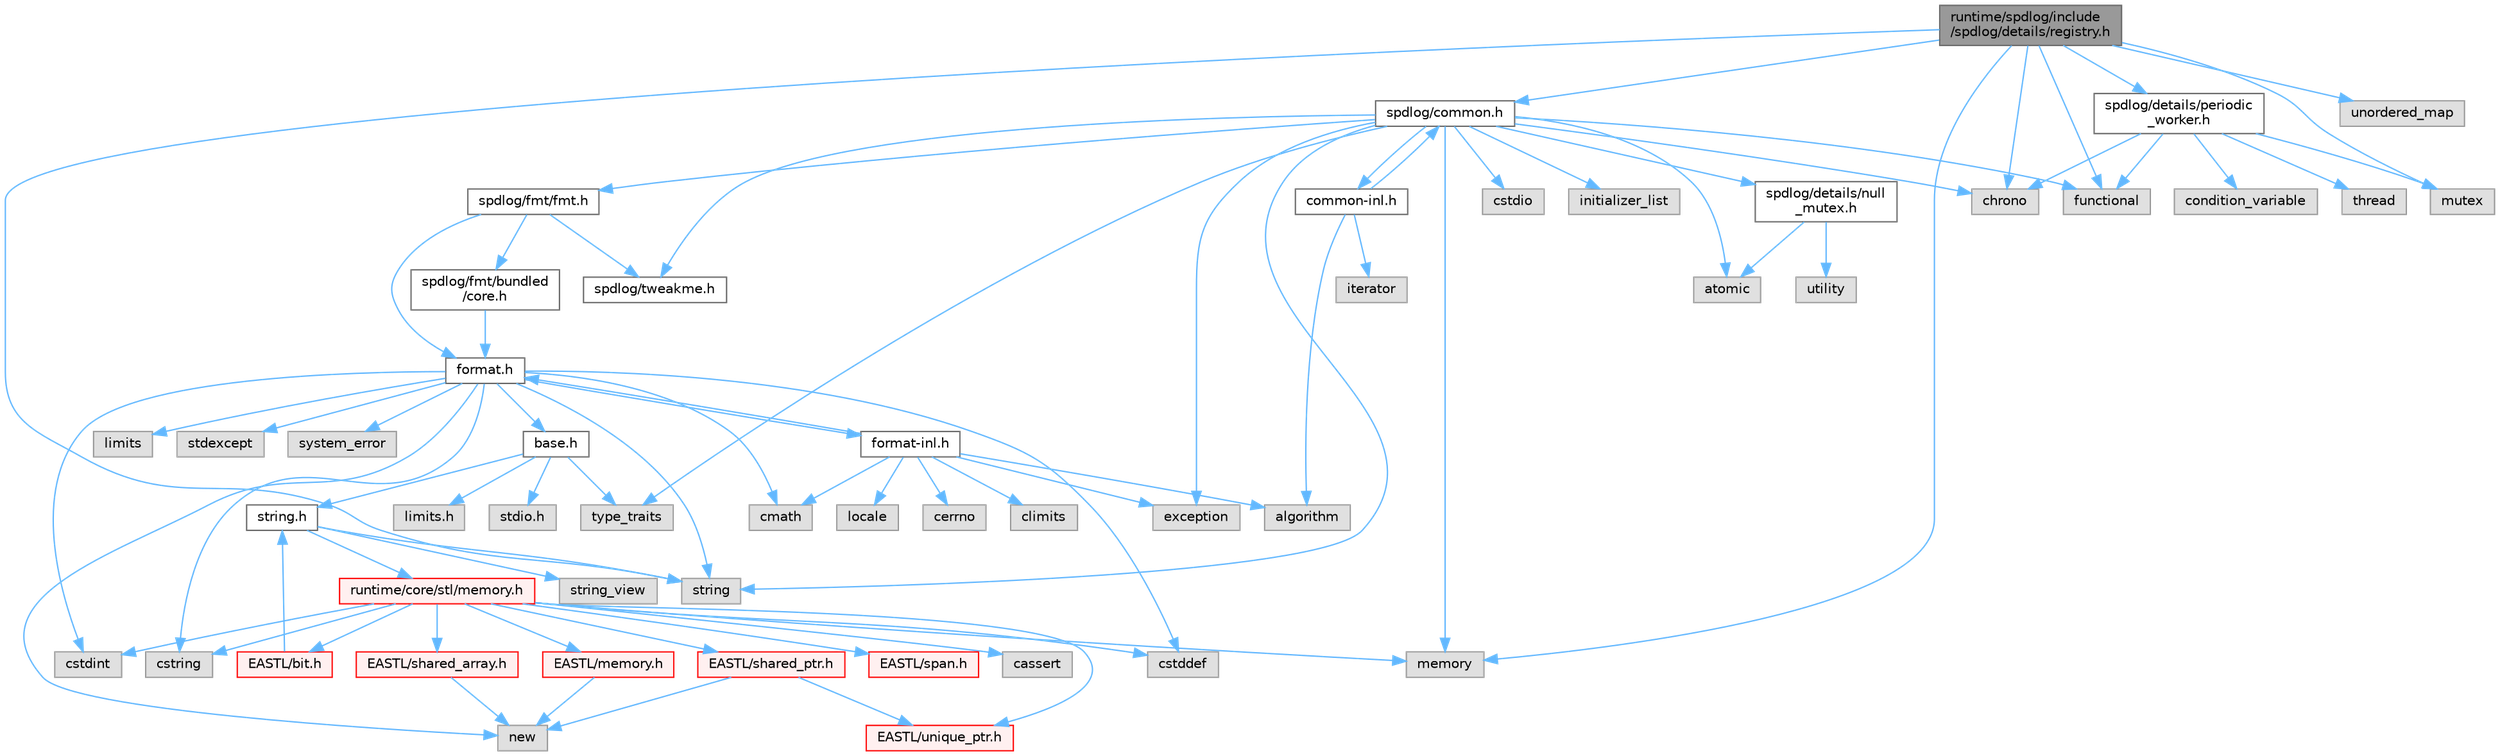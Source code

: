 digraph "runtime/spdlog/include/spdlog/details/registry.h"
{
 // LATEX_PDF_SIZE
  bgcolor="transparent";
  edge [fontname=Helvetica,fontsize=10,labelfontname=Helvetica,labelfontsize=10];
  node [fontname=Helvetica,fontsize=10,shape=box,height=0.2,width=0.4];
  Node1 [id="Node000001",label="runtime/spdlog/include\l/spdlog/details/registry.h",height=0.2,width=0.4,color="gray40", fillcolor="grey60", style="filled", fontcolor="black",tooltip=" "];
  Node1 -> Node2 [id="edge1_Node000001_Node000002",color="steelblue1",style="solid",tooltip=" "];
  Node2 [id="Node000002",label="spdlog/common.h",height=0.2,width=0.4,color="grey40", fillcolor="white", style="filled",URL="$common_8h.html",tooltip=" "];
  Node2 -> Node3 [id="edge2_Node000002_Node000003",color="steelblue1",style="solid",tooltip=" "];
  Node3 [id="Node000003",label="spdlog/details/null\l_mutex.h",height=0.2,width=0.4,color="grey40", fillcolor="white", style="filled",URL="$null__mutex_8h.html",tooltip=" "];
  Node3 -> Node4 [id="edge3_Node000003_Node000004",color="steelblue1",style="solid",tooltip=" "];
  Node4 [id="Node000004",label="atomic",height=0.2,width=0.4,color="grey60", fillcolor="#E0E0E0", style="filled",tooltip=" "];
  Node3 -> Node5 [id="edge4_Node000003_Node000005",color="steelblue1",style="solid",tooltip=" "];
  Node5 [id="Node000005",label="utility",height=0.2,width=0.4,color="grey60", fillcolor="#E0E0E0", style="filled",tooltip=" "];
  Node2 -> Node6 [id="edge5_Node000002_Node000006",color="steelblue1",style="solid",tooltip=" "];
  Node6 [id="Node000006",label="spdlog/tweakme.h",height=0.2,width=0.4,color="grey40", fillcolor="white", style="filled",URL="$tweakme_8h.html",tooltip=" "];
  Node2 -> Node4 [id="edge6_Node000002_Node000004",color="steelblue1",style="solid",tooltip=" "];
  Node2 -> Node7 [id="edge7_Node000002_Node000007",color="steelblue1",style="solid",tooltip=" "];
  Node7 [id="Node000007",label="chrono",height=0.2,width=0.4,color="grey60", fillcolor="#E0E0E0", style="filled",tooltip=" "];
  Node2 -> Node8 [id="edge8_Node000002_Node000008",color="steelblue1",style="solid",tooltip=" "];
  Node8 [id="Node000008",label="cstdio",height=0.2,width=0.4,color="grey60", fillcolor="#E0E0E0", style="filled",tooltip=" "];
  Node2 -> Node9 [id="edge9_Node000002_Node000009",color="steelblue1",style="solid",tooltip=" "];
  Node9 [id="Node000009",label="exception",height=0.2,width=0.4,color="grey60", fillcolor="#E0E0E0", style="filled",tooltip=" "];
  Node2 -> Node10 [id="edge10_Node000002_Node000010",color="steelblue1",style="solid",tooltip=" "];
  Node10 [id="Node000010",label="functional",height=0.2,width=0.4,color="grey60", fillcolor="#E0E0E0", style="filled",tooltip=" "];
  Node2 -> Node11 [id="edge11_Node000002_Node000011",color="steelblue1",style="solid",tooltip=" "];
  Node11 [id="Node000011",label="initializer_list",height=0.2,width=0.4,color="grey60", fillcolor="#E0E0E0", style="filled",tooltip=" "];
  Node2 -> Node12 [id="edge12_Node000002_Node000012",color="steelblue1",style="solid",tooltip=" "];
  Node12 [id="Node000012",label="memory",height=0.2,width=0.4,color="grey60", fillcolor="#E0E0E0", style="filled",tooltip=" "];
  Node2 -> Node13 [id="edge13_Node000002_Node000013",color="steelblue1",style="solid",tooltip=" "];
  Node13 [id="Node000013",label="string",height=0.2,width=0.4,color="grey60", fillcolor="#E0E0E0", style="filled",tooltip=" "];
  Node2 -> Node14 [id="edge14_Node000002_Node000014",color="steelblue1",style="solid",tooltip=" "];
  Node14 [id="Node000014",label="type_traits",height=0.2,width=0.4,color="grey60", fillcolor="#E0E0E0", style="filled",tooltip=" "];
  Node2 -> Node15 [id="edge15_Node000002_Node000015",color="steelblue1",style="solid",tooltip=" "];
  Node15 [id="Node000015",label="spdlog/fmt/fmt.h",height=0.2,width=0.4,color="grey40", fillcolor="white", style="filled",URL="$fmt_8h.html",tooltip=" "];
  Node15 -> Node6 [id="edge16_Node000015_Node000006",color="steelblue1",style="solid",tooltip=" "];
  Node15 -> Node16 [id="edge17_Node000015_Node000016",color="steelblue1",style="solid",tooltip=" "];
  Node16 [id="Node000016",label="spdlog/fmt/bundled\l/core.h",height=0.2,width=0.4,color="grey40", fillcolor="white", style="filled",URL="$core_8h.html",tooltip=" "];
  Node16 -> Node17 [id="edge18_Node000016_Node000017",color="steelblue1",style="solid",tooltip=" "];
  Node17 [id="Node000017",label="format.h",height=0.2,width=0.4,color="grey40", fillcolor="white", style="filled",URL="$spdlog_2include_2spdlog_2fmt_2bundled_2format_8h.html",tooltip=" "];
  Node17 -> Node18 [id="edge19_Node000017_Node000018",color="steelblue1",style="solid",tooltip=" "];
  Node18 [id="Node000018",label="base.h",height=0.2,width=0.4,color="grey40", fillcolor="white", style="filled",URL="$base_8h.html",tooltip=" "];
  Node18 -> Node19 [id="edge20_Node000018_Node000019",color="steelblue1",style="solid",tooltip=" "];
  Node19 [id="Node000019",label="limits.h",height=0.2,width=0.4,color="grey60", fillcolor="#E0E0E0", style="filled",tooltip=" "];
  Node18 -> Node20 [id="edge21_Node000018_Node000020",color="steelblue1",style="solid",tooltip=" "];
  Node20 [id="Node000020",label="stdio.h",height=0.2,width=0.4,color="grey60", fillcolor="#E0E0E0", style="filled",tooltip=" "];
  Node18 -> Node21 [id="edge22_Node000018_Node000021",color="steelblue1",style="solid",tooltip=" "];
  Node21 [id="Node000021",label="string.h",height=0.2,width=0.4,color="grey40", fillcolor="white", style="filled",URL="$string_8h.html",tooltip=" "];
  Node21 -> Node13 [id="edge23_Node000021_Node000013",color="steelblue1",style="solid",tooltip=" "];
  Node21 -> Node22 [id="edge24_Node000021_Node000022",color="steelblue1",style="solid",tooltip=" "];
  Node22 [id="Node000022",label="string_view",height=0.2,width=0.4,color="grey60", fillcolor="#E0E0E0", style="filled",tooltip=" "];
  Node21 -> Node23 [id="edge25_Node000021_Node000023",color="steelblue1",style="solid",tooltip=" "];
  Node23 [id="Node000023",label="runtime/core/stl/memory.h",height=0.2,width=0.4,color="red", fillcolor="#FFF0F0", style="filled",URL="$core_2stl_2memory_8h.html",tooltip=" "];
  Node23 -> Node24 [id="edge26_Node000023_Node000024",color="steelblue1",style="solid",tooltip=" "];
  Node24 [id="Node000024",label="cstddef",height=0.2,width=0.4,color="grey60", fillcolor="#E0E0E0", style="filled",tooltip=" "];
  Node23 -> Node25 [id="edge27_Node000023_Node000025",color="steelblue1",style="solid",tooltip=" "];
  Node25 [id="Node000025",label="cstdint",height=0.2,width=0.4,color="grey60", fillcolor="#E0E0E0", style="filled",tooltip=" "];
  Node23 -> Node26 [id="edge28_Node000023_Node000026",color="steelblue1",style="solid",tooltip=" "];
  Node26 [id="Node000026",label="cassert",height=0.2,width=0.4,color="grey60", fillcolor="#E0E0E0", style="filled",tooltip=" "];
  Node23 -> Node12 [id="edge29_Node000023_Node000012",color="steelblue1",style="solid",tooltip=" "];
  Node23 -> Node27 [id="edge30_Node000023_Node000027",color="steelblue1",style="solid",tooltip=" "];
  Node27 [id="Node000027",label="cstring",height=0.2,width=0.4,color="grey60", fillcolor="#E0E0E0", style="filled",tooltip=" "];
  Node23 -> Node28 [id="edge31_Node000023_Node000028",color="steelblue1",style="solid",tooltip=" "];
  Node28 [id="Node000028",label="EASTL/bit.h",height=0.2,width=0.4,color="red", fillcolor="#FFF0F0", style="filled",URL="$bit_8h.html",tooltip=" "];
  Node28 -> Node21 [id="edge32_Node000028_Node000021",color="steelblue1",style="solid",tooltip=" "];
  Node23 -> Node48 [id="edge33_Node000023_Node000048",color="steelblue1",style="solid",tooltip=" "];
  Node48 [id="Node000048",label="EASTL/memory.h",height=0.2,width=0.4,color="red", fillcolor="#FFF0F0", style="filled",URL="$_e_a_s_t_l_2include_2_e_a_s_t_l_2memory_8h.html",tooltip=" "];
  Node48 -> Node63 [id="edge34_Node000048_Node000063",color="steelblue1",style="solid",tooltip=" "];
  Node63 [id="Node000063",label="new",height=0.2,width=0.4,color="grey60", fillcolor="#E0E0E0", style="filled",tooltip=" "];
  Node23 -> Node75 [id="edge35_Node000023_Node000075",color="steelblue1",style="solid",tooltip=" "];
  Node75 [id="Node000075",label="EASTL/shared_array.h",height=0.2,width=0.4,color="red", fillcolor="#FFF0F0", style="filled",URL="$shared__array_8h.html",tooltip=" "];
  Node75 -> Node63 [id="edge36_Node000075_Node000063",color="steelblue1",style="solid",tooltip=" "];
  Node23 -> Node77 [id="edge37_Node000023_Node000077",color="steelblue1",style="solid",tooltip=" "];
  Node77 [id="Node000077",label="EASTL/unique_ptr.h",height=0.2,width=0.4,color="red", fillcolor="#FFF0F0", style="filled",URL="$unique__ptr_8h.html",tooltip=" "];
  Node23 -> Node80 [id="edge38_Node000023_Node000080",color="steelblue1",style="solid",tooltip=" "];
  Node80 [id="Node000080",label="EASTL/shared_ptr.h",height=0.2,width=0.4,color="red", fillcolor="#FFF0F0", style="filled",URL="$shared__ptr_8h.html",tooltip=" "];
  Node80 -> Node77 [id="edge39_Node000080_Node000077",color="steelblue1",style="solid",tooltip=" "];
  Node80 -> Node63 [id="edge40_Node000080_Node000063",color="steelblue1",style="solid",tooltip=" "];
  Node23 -> Node160 [id="edge41_Node000023_Node000160",color="steelblue1",style="solid",tooltip=" "];
  Node160 [id="Node000160",label="EASTL/span.h",height=0.2,width=0.4,color="red", fillcolor="#FFF0F0", style="filled",URL="$span_8h.html",tooltip=" "];
  Node18 -> Node14 [id="edge42_Node000018_Node000014",color="steelblue1",style="solid",tooltip=" "];
  Node17 -> Node165 [id="edge43_Node000017_Node000165",color="steelblue1",style="solid",tooltip=" "];
  Node165 [id="Node000165",label="cmath",height=0.2,width=0.4,color="grey60", fillcolor="#E0E0E0", style="filled",tooltip=" "];
  Node17 -> Node24 [id="edge44_Node000017_Node000024",color="steelblue1",style="solid",tooltip=" "];
  Node17 -> Node25 [id="edge45_Node000017_Node000025",color="steelblue1",style="solid",tooltip=" "];
  Node17 -> Node27 [id="edge46_Node000017_Node000027",color="steelblue1",style="solid",tooltip=" "];
  Node17 -> Node166 [id="edge47_Node000017_Node000166",color="steelblue1",style="solid",tooltip=" "];
  Node166 [id="Node000166",label="limits",height=0.2,width=0.4,color="grey60", fillcolor="#E0E0E0", style="filled",tooltip=" "];
  Node17 -> Node63 [id="edge48_Node000017_Node000063",color="steelblue1",style="solid",tooltip=" "];
  Node17 -> Node167 [id="edge49_Node000017_Node000167",color="steelblue1",style="solid",tooltip=" "];
  Node167 [id="Node000167",label="stdexcept",height=0.2,width=0.4,color="grey60", fillcolor="#E0E0E0", style="filled",tooltip=" "];
  Node17 -> Node13 [id="edge50_Node000017_Node000013",color="steelblue1",style="solid",tooltip=" "];
  Node17 -> Node168 [id="edge51_Node000017_Node000168",color="steelblue1",style="solid",tooltip=" "];
  Node168 [id="Node000168",label="system_error",height=0.2,width=0.4,color="grey60", fillcolor="#E0E0E0", style="filled",tooltip=" "];
  Node17 -> Node169 [id="edge52_Node000017_Node000169",color="steelblue1",style="solid",tooltip=" "];
  Node169 [id="Node000169",label="format-inl.h",height=0.2,width=0.4,color="grey40", fillcolor="white", style="filled",URL="$format-inl_8h.html",tooltip=" "];
  Node169 -> Node170 [id="edge53_Node000169_Node000170",color="steelblue1",style="solid",tooltip=" "];
  Node170 [id="Node000170",label="algorithm",height=0.2,width=0.4,color="grey60", fillcolor="#E0E0E0", style="filled",tooltip=" "];
  Node169 -> Node171 [id="edge54_Node000169_Node000171",color="steelblue1",style="solid",tooltip=" "];
  Node171 [id="Node000171",label="cerrno",height=0.2,width=0.4,color="grey60", fillcolor="#E0E0E0", style="filled",tooltip=" "];
  Node169 -> Node172 [id="edge55_Node000169_Node000172",color="steelblue1",style="solid",tooltip=" "];
  Node172 [id="Node000172",label="climits",height=0.2,width=0.4,color="grey60", fillcolor="#E0E0E0", style="filled",tooltip=" "];
  Node169 -> Node165 [id="edge56_Node000169_Node000165",color="steelblue1",style="solid",tooltip=" "];
  Node169 -> Node9 [id="edge57_Node000169_Node000009",color="steelblue1",style="solid",tooltip=" "];
  Node169 -> Node17 [id="edge58_Node000169_Node000017",color="steelblue1",style="solid",tooltip=" "];
  Node169 -> Node173 [id="edge59_Node000169_Node000173",color="steelblue1",style="solid",tooltip=" "];
  Node173 [id="Node000173",label="locale",height=0.2,width=0.4,color="grey60", fillcolor="#E0E0E0", style="filled",tooltip=" "];
  Node15 -> Node17 [id="edge60_Node000015_Node000017",color="steelblue1",style="solid",tooltip=" "];
  Node2 -> Node174 [id="edge61_Node000002_Node000174",color="steelblue1",style="solid",tooltip=" "];
  Node174 [id="Node000174",label="common-inl.h",height=0.2,width=0.4,color="grey40", fillcolor="white", style="filled",URL="$common-inl_8h.html",tooltip=" "];
  Node174 -> Node2 [id="edge62_Node000174_Node000002",color="steelblue1",style="solid",tooltip=" "];
  Node174 -> Node170 [id="edge63_Node000174_Node000170",color="steelblue1",style="solid",tooltip=" "];
  Node174 -> Node175 [id="edge64_Node000174_Node000175",color="steelblue1",style="solid",tooltip=" "];
  Node175 [id="Node000175",label="iterator",height=0.2,width=0.4,color="grey60", fillcolor="#E0E0E0", style="filled",tooltip=" "];
  Node1 -> Node176 [id="edge65_Node000001_Node000176",color="steelblue1",style="solid",tooltip=" "];
  Node176 [id="Node000176",label="spdlog/details/periodic\l_worker.h",height=0.2,width=0.4,color="grey40", fillcolor="white", style="filled",URL="$periodic__worker_8h.html",tooltip=" "];
  Node176 -> Node7 [id="edge66_Node000176_Node000007",color="steelblue1",style="solid",tooltip=" "];
  Node176 -> Node177 [id="edge67_Node000176_Node000177",color="steelblue1",style="solid",tooltip=" "];
  Node177 [id="Node000177",label="condition_variable",height=0.2,width=0.4,color="grey60", fillcolor="#E0E0E0", style="filled",tooltip=" "];
  Node176 -> Node10 [id="edge68_Node000176_Node000010",color="steelblue1",style="solid",tooltip=" "];
  Node176 -> Node178 [id="edge69_Node000176_Node000178",color="steelblue1",style="solid",tooltip=" "];
  Node178 [id="Node000178",label="mutex",height=0.2,width=0.4,color="grey60", fillcolor="#E0E0E0", style="filled",tooltip=" "];
  Node176 -> Node179 [id="edge70_Node000176_Node000179",color="steelblue1",style="solid",tooltip=" "];
  Node179 [id="Node000179",label="thread",height=0.2,width=0.4,color="grey60", fillcolor="#E0E0E0", style="filled",tooltip=" "];
  Node1 -> Node7 [id="edge71_Node000001_Node000007",color="steelblue1",style="solid",tooltip=" "];
  Node1 -> Node10 [id="edge72_Node000001_Node000010",color="steelblue1",style="solid",tooltip=" "];
  Node1 -> Node12 [id="edge73_Node000001_Node000012",color="steelblue1",style="solid",tooltip=" "];
  Node1 -> Node178 [id="edge74_Node000001_Node000178",color="steelblue1",style="solid",tooltip=" "];
  Node1 -> Node13 [id="edge75_Node000001_Node000013",color="steelblue1",style="solid",tooltip=" "];
  Node1 -> Node180 [id="edge76_Node000001_Node000180",color="steelblue1",style="solid",tooltip=" "];
  Node180 [id="Node000180",label="unordered_map",height=0.2,width=0.4,color="grey60", fillcolor="#E0E0E0", style="filled",tooltip=" "];
}
